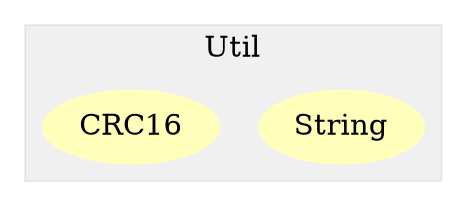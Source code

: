 digraph G {
size="6,4";
ratio="fill";
subgraph cluster_0 {
label="Util";
color="#0000000F";
style="filled";
u0[label="String",style="filled",fillcolor="#ffffbb",penwidth="0"];
u1[label="CRC16",style="filled",fillcolor="#ffffbb",penwidth="0"];

}

}
